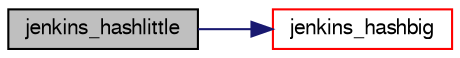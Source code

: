 digraph "jenkins_hashlittle"
{
  bgcolor="transparent";
  edge [fontname="FreeSans",fontsize="10",labelfontname="FreeSans",labelfontsize="10"];
  node [fontname="FreeSans",fontsize="10",shape=record];
  rankdir="LR";
  Node0 [label="jenkins_hashlittle",height=0.2,width=0.4,color="black", fillcolor="grey75", style="filled", fontcolor="black"];
  Node0 -> Node1 [color="midnightblue",fontsize="10",style="solid",fontname="FreeSans"];
  Node1 [label="jenkins_hashbig",height=0.2,width=0.4,color="red",URL="$a12338.html#adafcb23666add1fdf42a20c4ccd1eeb5"];
}
